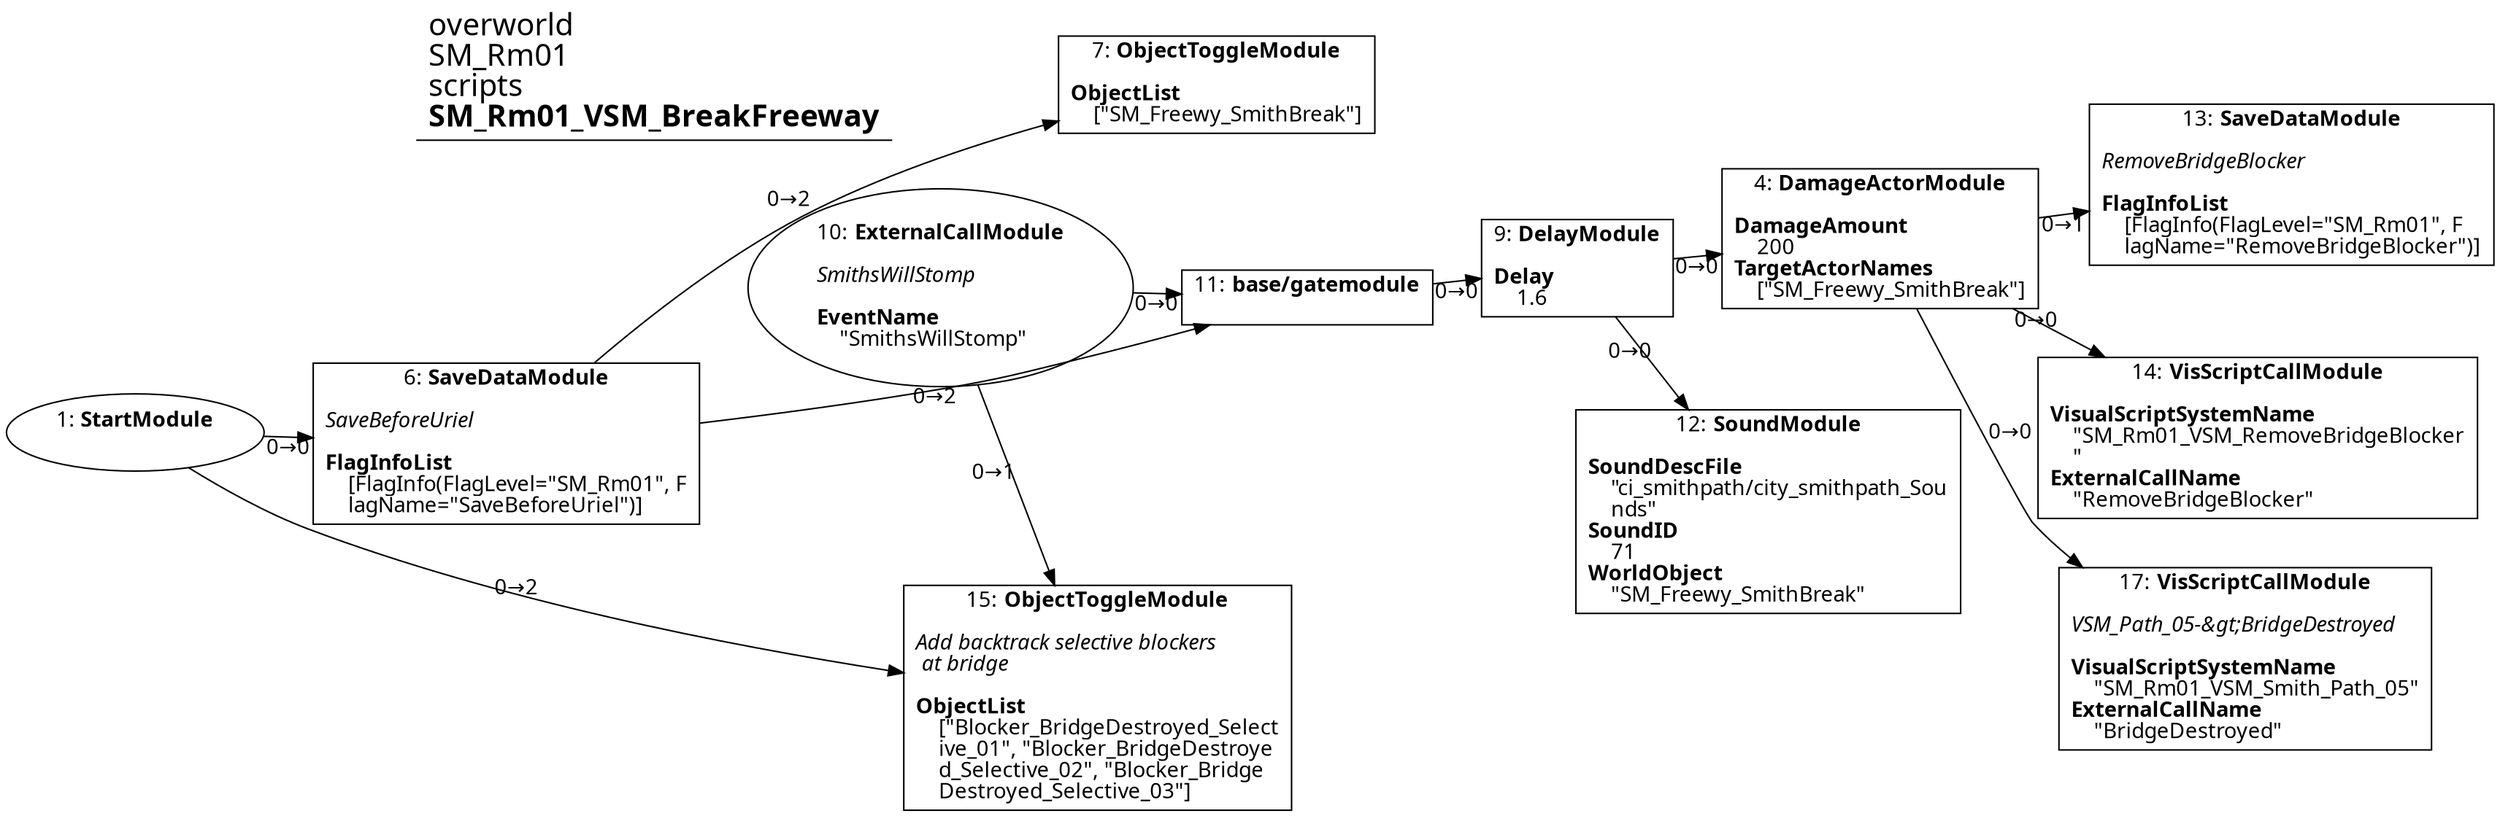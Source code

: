 digraph {
    layout = fdp;
    overlap = prism;
    sep = "+16";
    splines = spline;

    node [ shape = box ];

    graph [ fontname = "Segoe UI" ];
    node [ fontname = "Segoe UI" ];
    edge [ fontname = "Segoe UI" ];

    1 [ label = <1: <b>StartModule</b><br/><br/>> ];
    1 [ shape = oval ]
    1 [ pos = "0.279,-0.358!" ];
    1 -> 6 [ label = "0→0" ];
    1 -> 15 [ label = "0→2" ];

    4 [ label = <4: <b>DamageActorModule</b><br/><br/><b>DamageAmount</b><br align="left"/>    200<br align="left"/><b>TargetActorNames</b><br align="left"/>    [&quot;SM_Freewy_SmithBreak&quot;]<br align="left"/>> ];
    4 [ pos = "1.2900001,-0.312!" ];
    4 -> 13 [ label = "0→1" ];
    4 -> 14 [ label = "0→0" ];
    4 -> 17 [ label = "0→0" ];

    6 [ label = <6: <b>SaveDataModule</b><br/><br/><i>SaveBeforeUriel<br align="left"/></i><br align="left"/><b>FlagInfoList</b><br align="left"/>    [FlagInfo(FlagLevel=&quot;SM_Rm01&quot;, F<br align="left"/>    lagName=&quot;SaveBeforeUriel&quot;)]<br align="left"/>> ];
    6 [ pos = "0.45100003,-0.358!" ];
    6 -> 7 [ label = "0→2" ];
    6 -> 11 [ label = "0→2" ];

    7 [ label = <7: <b>ObjectToggleModule</b><br/><br/><b>ObjectList</b><br align="left"/>    [&quot;SM_Freewy_SmithBreak&quot;]<br align="left"/>> ];
    7 [ pos = "0.68700004,-0.069000006!" ];

    9 [ label = <9: <b>DelayModule</b><br/><br/><b>Delay</b><br align="left"/>    1.6<br align="left"/>> ];
    9 [ pos = "1.121,-0.312!" ];
    9 -> 4 [ label = "0→0" ];
    9 -> 12 [ label = "0→0" ];

    10 [ label = <10: <b>ExternalCallModule</b><br/><br/><i>SmithsWillStomp<br align="left"/></i><br align="left"/><b>EventName</b><br align="left"/>    &quot;SmithsWillStomp&quot;<br align="left"/>> ];
    10 [ shape = oval ]
    10 [ pos = "0.694,-0.312!" ];
    10 -> 11 [ label = "0→0" ];
    10 -> 15 [ label = "0→1" ];

    11 [ label = <11: <b>base/gatemodule</b><br/><br/>> ];
    11 [ pos = "0.93200004,-0.312!" ];
    11 -> 9 [ label = "0→0" ];

    12 [ label = <12: <b>SoundModule</b><br/><br/><b>SoundDescFile</b><br align="left"/>    &quot;ci_smithpath/city_smithpath_Sou<br align="left"/>    nds&quot;<br align="left"/><b>SoundID</b><br align="left"/>    71<br align="left"/><b>WorldObject</b><br align="left"/>    &quot;SM_Freewy_SmithBreak&quot;<br align="left"/>> ];
    12 [ pos = "1.32,-0.49600002!" ];

    13 [ label = <13: <b>SaveDataModule</b><br/><br/><i>RemoveBridgeBlocker<br align="left"/></i><br align="left"/><b>FlagInfoList</b><br align="left"/>    [FlagInfo(FlagLevel=&quot;SM_Rm01&quot;, F<br align="left"/>    lagName=&quot;RemoveBridgeBlocker&quot;)]<br align="left"/>> ];
    13 [ pos = "1.5330001,-0.289!" ];

    14 [ label = <14: <b>VisScriptCallModule</b><br/><br/><b>VisualScriptSystemName</b><br align="left"/>    &quot;SM_Rm01_VSM_RemoveBridgeBlocker<br align="left"/>    &quot;<br align="left"/><b>ExternalCallName</b><br align="left"/>    &quot;RemoveBridgeBlocker&quot;<br align="left"/>> ];
    14 [ pos = "1.5320001,-0.437!" ];

    15 [ label = <15: <b>ObjectToggleModule</b><br/><br/><i>Add backtrack selective blockers<br align="left"/> at bridge<br align="left"/></i><br align="left"/><b>ObjectList</b><br align="left"/>    [&quot;Blocker_BridgeDestroyed_Select<br align="left"/>    ive_01&quot;, &quot;Blocker_BridgeDestroye<br align="left"/>    d_Selective_02&quot;, &quot;Blocker_Bridge<br align="left"/>    Destroyed_Selective_03&quot;]<br align="left"/>> ];
    15 [ pos = "0.96000004,-0.62600005!" ];

    17 [ label = <17: <b>VisScriptCallModule</b><br/><br/><i>VSM_Path_05-&amp;gt;BridgeDestroyed<br align="left"/></i><br align="left"/><b>VisualScriptSystemName</b><br align="left"/>    &quot;SM_Rm01_VSM_Smith_Path_05&quot;<br align="left"/><b>ExternalCallName</b><br align="left"/>    &quot;BridgeDestroyed&quot;<br align="left"/>> ];
    17 [ pos = "1.5330001,-0.52400005!" ];

    title [ pos = "0.27800003,-0.068!" ];
    title [ shape = underline ];
    title [ label = <<font point-size="20">overworld<br align="left"/>SM_Rm01<br align="left"/>scripts<br align="left"/><b>SM_Rm01_VSM_BreakFreeway</b><br align="left"/></font>> ];
}
